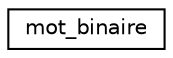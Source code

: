digraph "Graphe hiérarchique des classes"
{
  edge [fontname="Helvetica",fontsize="10",labelfontname="Helvetica",labelfontsize="10"];
  node [fontname="Helvetica",fontsize="10",shape=record];
  rankdir="LR";
  Node0 [label="mot_binaire",height=0.2,width=0.4,color="black", fillcolor="white", style="filled",URL="$classmot__binaire.html"];
}
